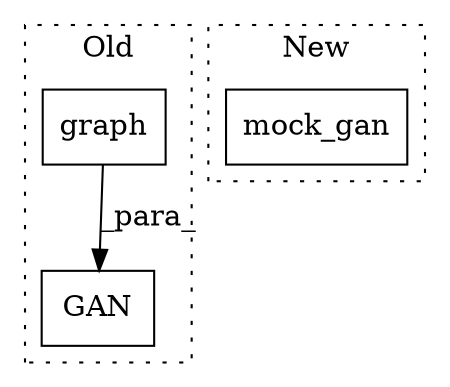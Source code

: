 digraph G {
subgraph cluster0 {
1 [label="GAN" a="32" s="1460,1471" l="4,1" shape="box"];
3 [label="graph" a="32" s="1464" l="7" shape="box"];
label = "Old";
style="dotted";
}
subgraph cluster1 {
2 [label="mock_gan" a="32" s="1507" l="10" shape="box"];
label = "New";
style="dotted";
}
3 -> 1 [label="_para_"];
}